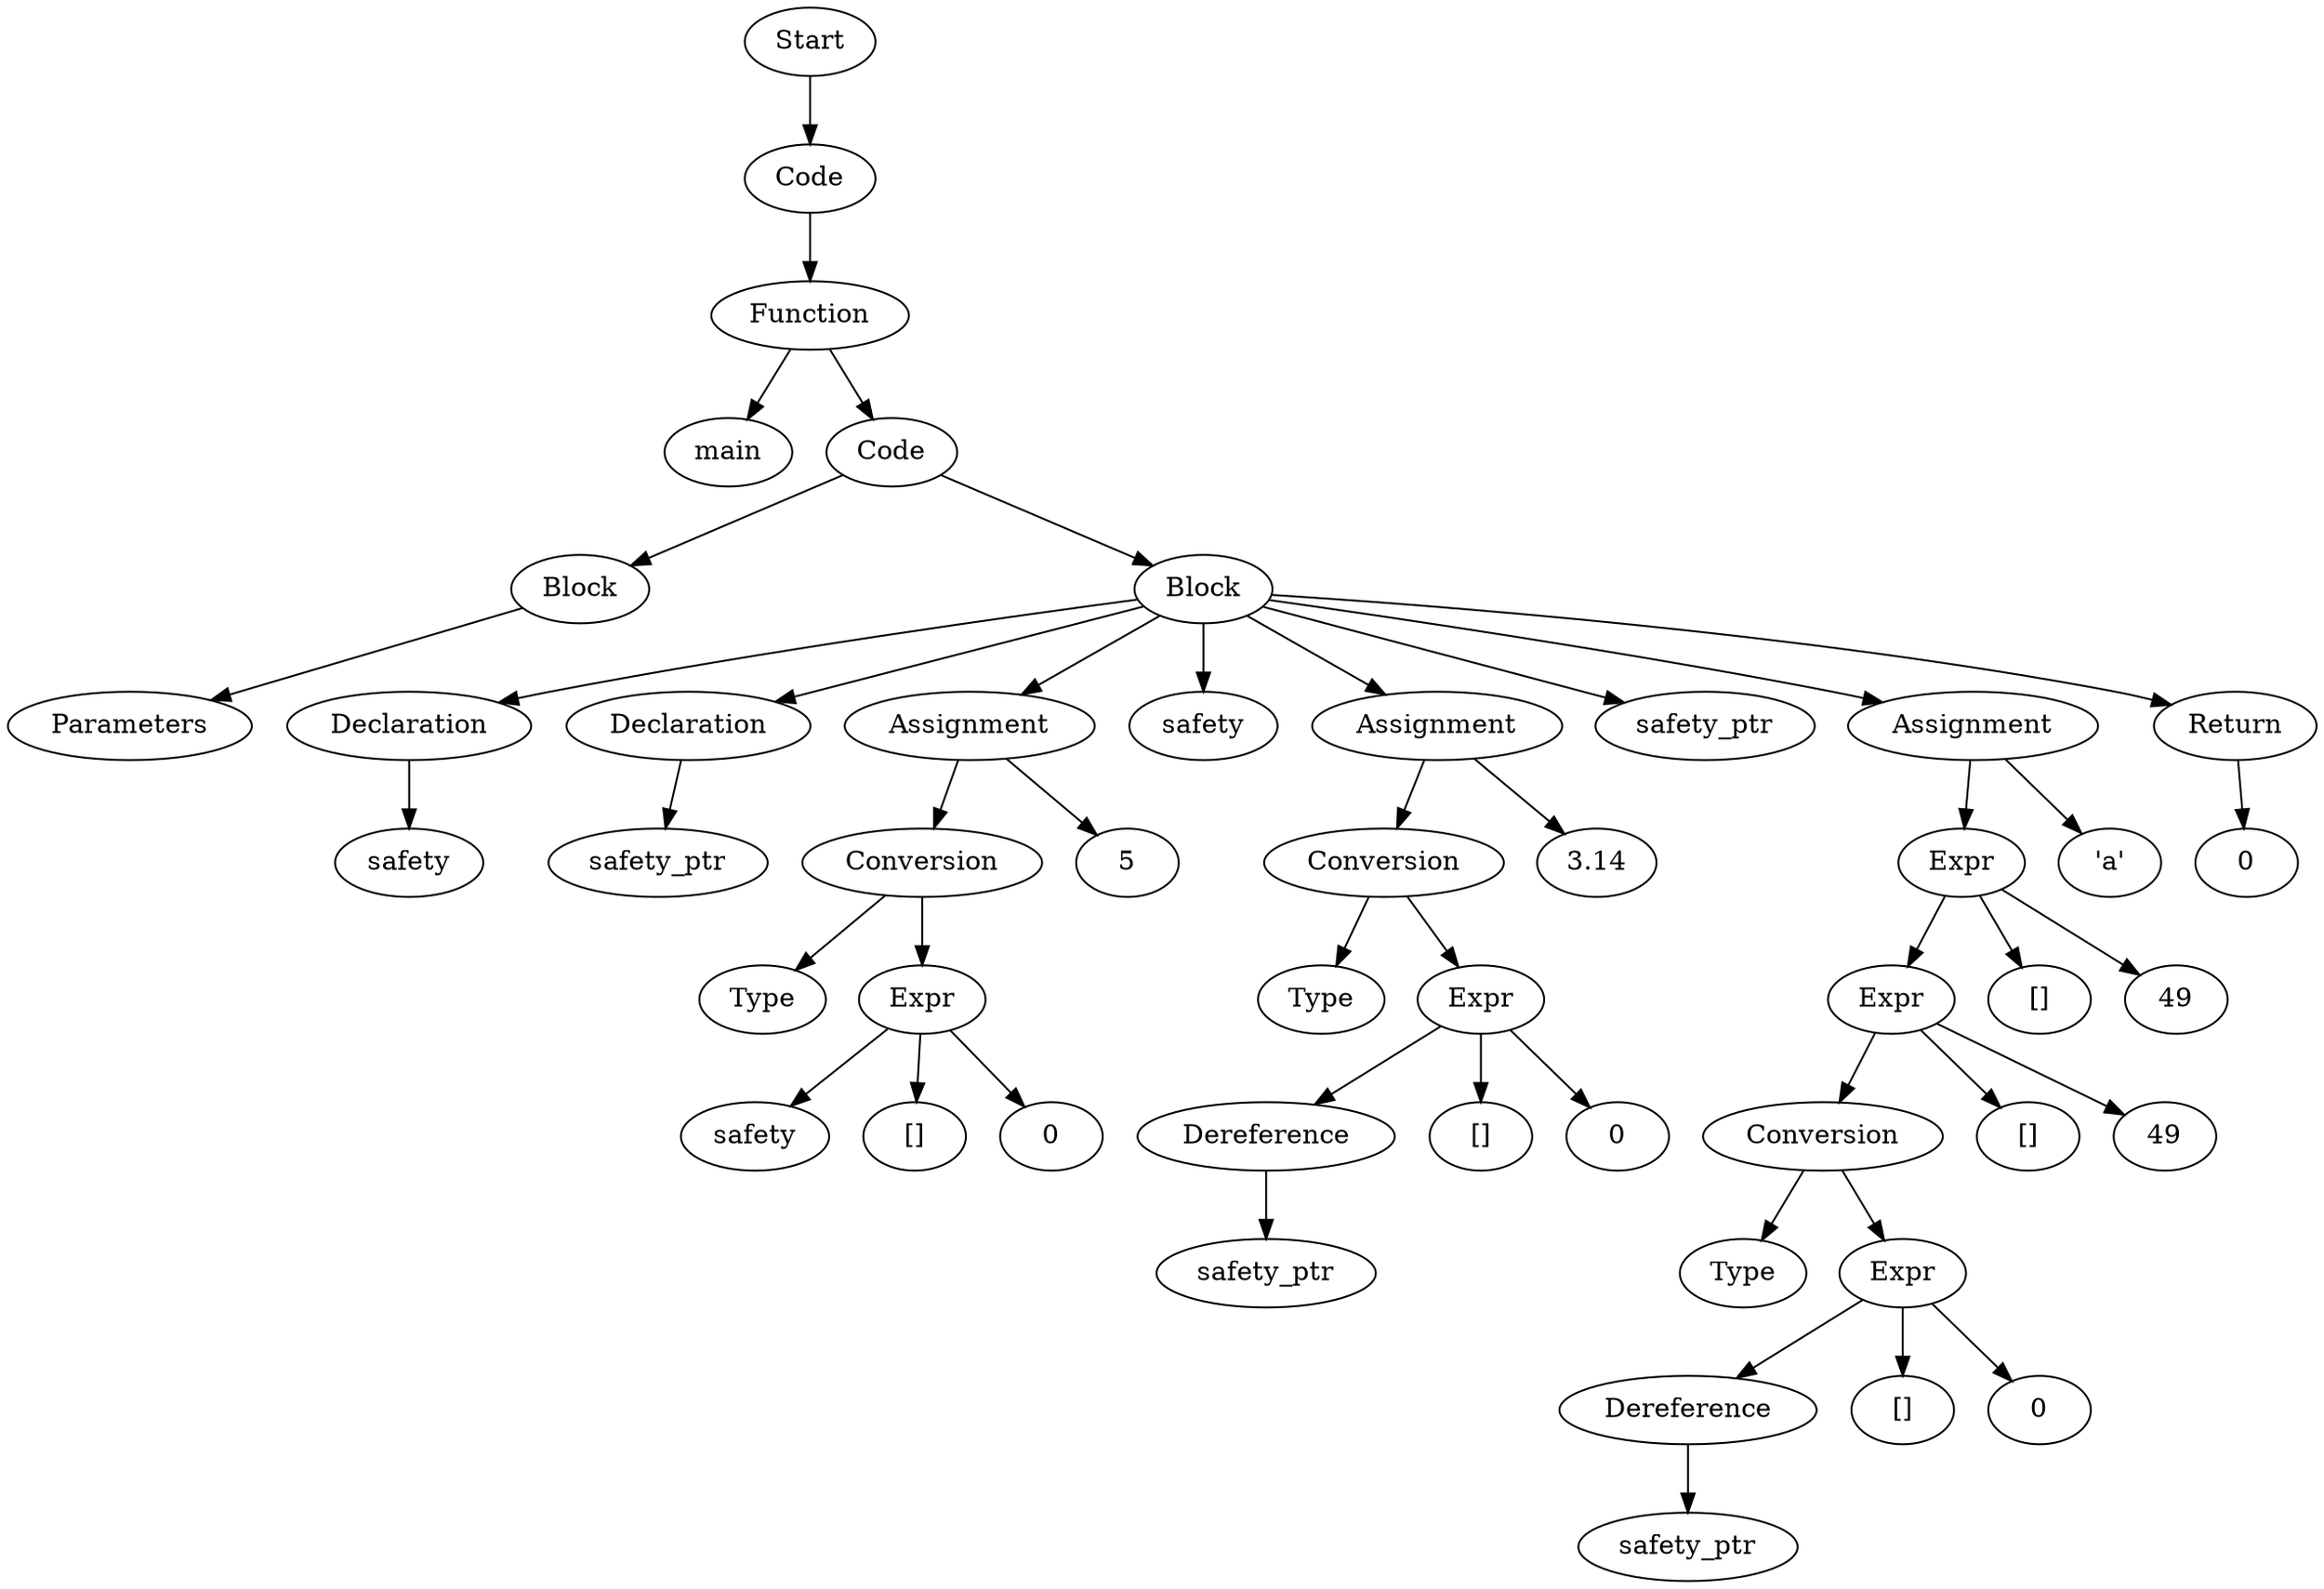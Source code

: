 digraph AST {
  "139136231991440" [label="Start"];
  "139136231991440" -> "139136231989568";
  "139136231989568" [label="Code"];
  "139136231989568" -> "139136233482192";
  "139136233482192" [label="Function"];
  "139136233482192" -> "139136233482624";
  "139136233482192" -> "139136233478736";
  "139136233482624" [label="main"];
  "139136233478736" [label="Code"];
  "139136233478736" -> "139136231986400";
  "139136233478736" -> "139136231986736";
  "139136231986400" [label="Block"];
  "139136231986400" -> "139136233476720";
  "139136233476720" [label="Parameters"];
  "139136231986736" [label="Block"];
  "139136231986736" -> "139136233474320";
  "139136231986736" -> "139136233478208";
  "139136231986736" -> "139136233479744";
  "139136231986736" -> "139136232686928";
  "139136231986736" -> "139136232688416";
  "139136231986736" -> "139136232690624";
  "139136231986736" -> "139136232701904";
  "139136231986736" -> "139136233800944";
  "139136233474320" [label="Declaration"];
  "139136233474320" -> "139136233474128";
  "139136233474128" [label="safety"];
  "139136233478208" [label="Declaration"];
  "139136233478208" -> "139136233478064";
  "139136233478064" [label="safety_ptr"];
  "139136233479744" [label="Assignment"];
  "139136233479744" -> "139136232687936";
  "139136233479744" -> "139136232690288";
  "139136232687936" [label="Conversion"];
  "139136232687936" -> "139136232698640";
  "139136232687936" -> "139136232699216";
  "139136232698640" [label="Type"];
  "139136232699216" [label="Expr"];
  "139136232699216" -> "139136232699600";
  "139136232699216" -> "139136232701328";
  "139136232699216" -> "139136232686784";
  "139136232699600" [label="safety"];
  "139136232701328" [label="[]"];
  "139136232686784" [label="0"];
  "139136232690288" [label="5"];
  "139136232686928" [label="safety"];
  "139136232688416" [label="Assignment"];
  "139136232688416" -> "139136231874928";
  "139136232688416" -> "139136232689184";
  "139136231874928" [label="Conversion"];
  "139136231874928" -> "139136231868592";
  "139136231874928" -> "139136232686352";
  "139136231868592" [label="Type"];
  "139136232686352" [label="Expr"];
  "139136232686352" -> "139136233474800";
  "139136232686352" -> "139136232700176";
  "139136232686352" -> "139136232688944";
  "139136233474800" [label="Dereference"];
  "139136233474800" -> "139136232694944";
  "139136232694944" [label="safety_ptr"];
  "139136232700176" [label="[]"];
  "139136232688944" [label="0"];
  "139136232689184" [label="3.14"];
  "139136232690624" [label="safety_ptr"];
  "139136232701904" [label="Assignment"];
  "139136232701904" -> "139136232687312";
  "139136232701904" -> "139136233807376";
  "139136232687312" [label="Expr"];
  "139136232687312" -> "139136232688512";
  "139136232687312" -> "139136232696576";
  "139136232687312" -> "139136233800608";
  "139136232688512" [label="Expr"];
  "139136232688512" -> "139136233800368";
  "139136232688512" -> "139136232690048";
  "139136232688512" -> "139136233812272";
  "139136233800368" [label="Conversion"];
  "139136233800368" -> "139136233811984";
  "139136233800368" -> "139136232687168";
  "139136233811984" [label="Type"];
  "139136232687168" [label="Expr"];
  "139136232687168" -> "139136231994896";
  "139136232687168" -> "139136233804016";
  "139136232687168" -> "139136233812944";
  "139136231994896" [label="Dereference"];
  "139136231994896" -> "139136233801856";
  "139136233801856" [label="safety_ptr"];
  "139136233804016" [label="[]"];
  "139136233812944" [label="0"];
  "139136232690048" [label="[]"];
  "139136233812272" [label="49"];
  "139136232696576" [label="[]"];
  "139136233800608" [label="49"];
  "139136233807376" [label="'a'"];
  "139136233800944" [label="Return"];
  "139136233800944" -> "139136233804256";
  "139136233804256" [label="0"];
}
